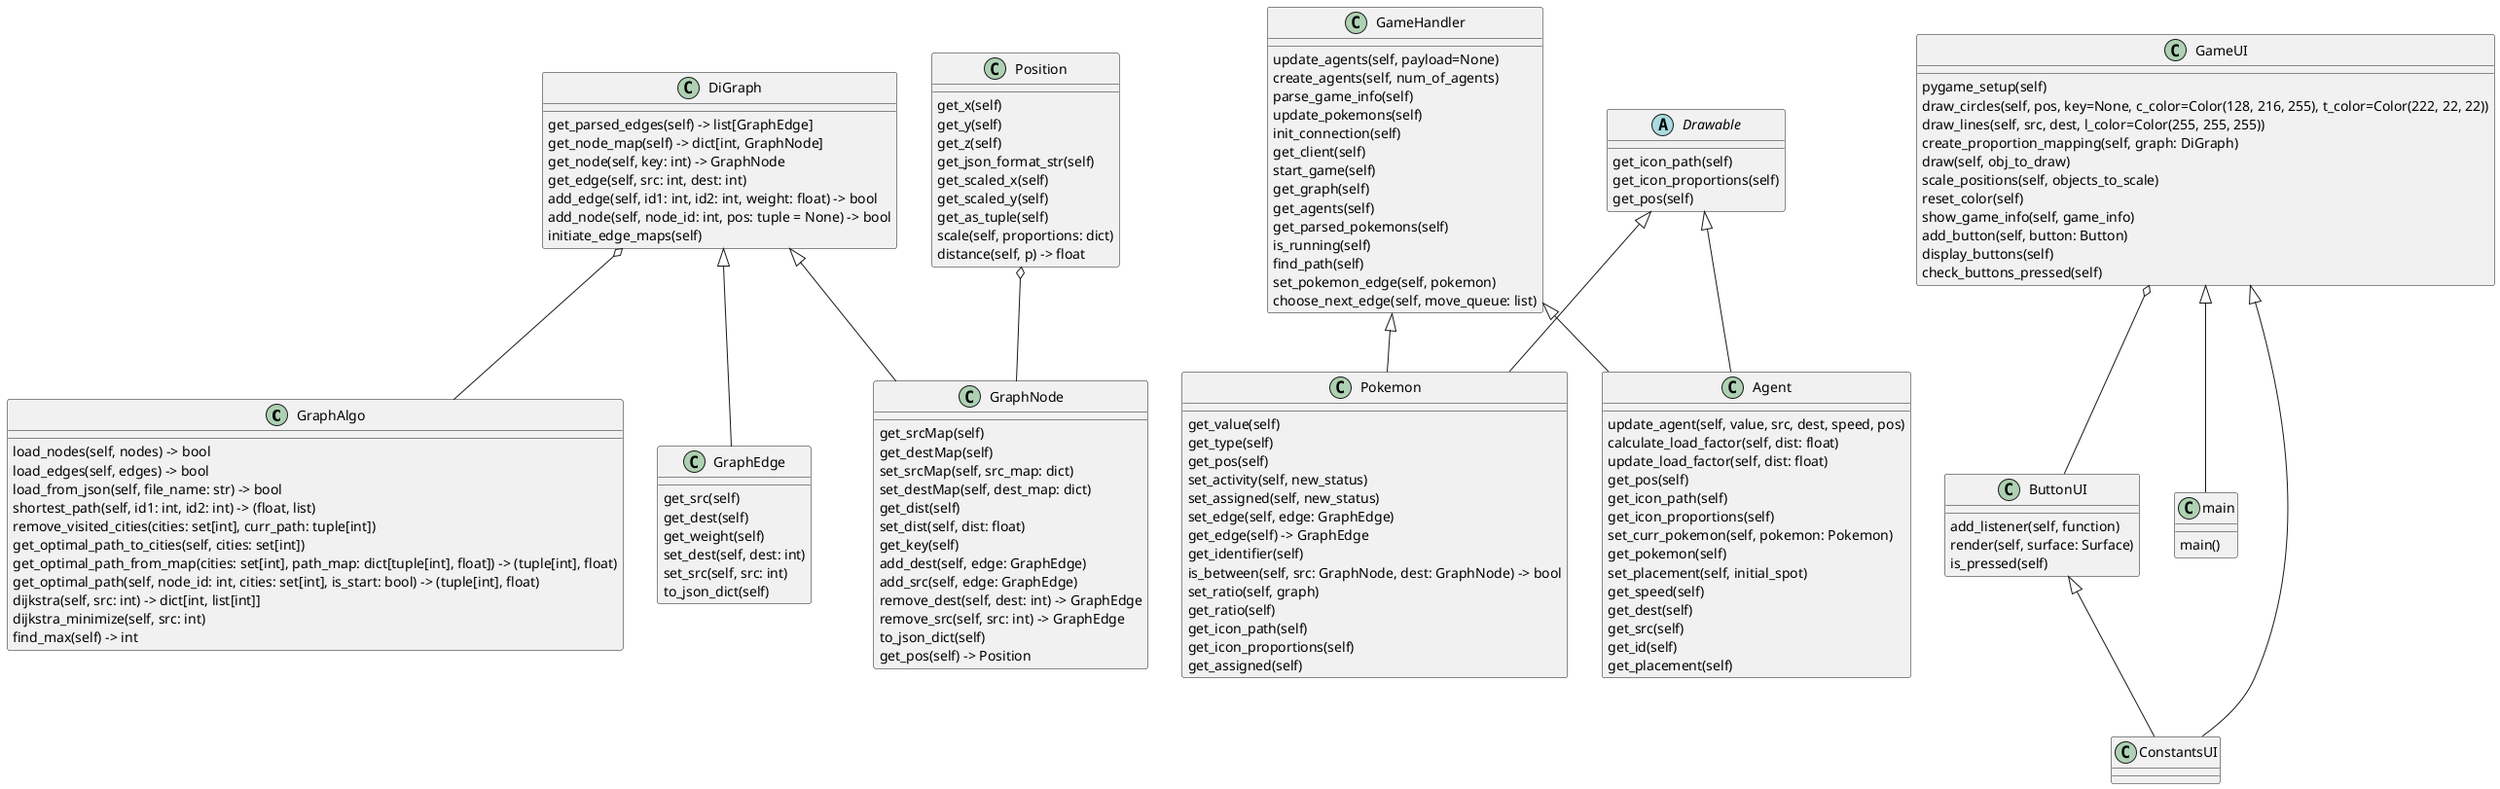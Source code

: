 @startuml
'https://plantuml.com/class-diagram

class GraphAlgo {
 load_nodes(self, nodes) -> bool
 load_edges(self, edges) -> bool
 load_from_json(self, file_name: str) -> bool
 shortest_path(self, id1: int, id2: int) -> (float, list)
 remove_visited_cities(cities: set[int], curr_path: tuple[int])
 get_optimal_path_to_cities(self, cities: set[int])
 get_optimal_path_from_map(cities: set[int], path_map: dict[tuple[int], float]) -> (tuple[int], float)
 get_optimal_path(self, node_id: int, cities: set[int], is_start: bool) -> (tuple[int], float)
 dijkstra(self, src: int) -> dict[int, list[int]]
 dijkstra_minimize(self, src: int)
 find_max(self) -> int
}

class DiGraph  {
  get_parsed_edges(self) -> list[GraphEdge]
  get_node_map(self) -> dict[int, GraphNode]
  get_node(self, key: int) -> GraphNode
  get_edge(self, src: int, dest: int)
  add_edge(self, id1: int, id2: int, weight: float) -> bool
  add_node(self, node_id: int, pos: tuple = None) -> bool
  initiate_edge_maps(self)
}

class GraphEdge {
  get_src(self)
  get_dest(self)
  get_weight(self)
  set_dest(self, dest: int)
  set_src(self, src: int)
  to_json_dict(self)
}

class GraphNode {
  get_srcMap(self)
  get_destMap(self)
  set_srcMap(self, src_map: dict)
  set_destMap(self, dest_map: dict)
  get_dist(self)
  set_dist(self, dist: float)
  get_key(self)
  add_dest(self, edge: GraphEdge)
  add_src(self, edge: GraphEdge)
  remove_dest(self, dest: int) -> GraphEdge
  remove_src(self, src: int) -> GraphEdge
  to_json_dict(self)
  get_pos(self) -> Position

}

class GameHandler {
  update_agents(self, payload=None)
  create_agents(self, num_of_agents)
  parse_game_info(self)
  update_pokemons(self)
  init_connection(self)
  get_client(self)
  start_game(self)
  get_graph(self)
  get_agents(self)
  get_parsed_pokemons(self)
  is_running(self)
  find_path(self)
  set_pokemon_edge(self, pokemon)
  choose_next_edge(self, move_queue: list)
}

class GameUI {
  pygame_setup(self)
  draw_circles(self, pos, key=None, c_color=Color(128, 216, 255), t_color=Color(222, 22, 22))
  draw_lines(self, src, dest, l_color=Color(255, 255, 255))
  create_proportion_mapping(self, graph: DiGraph)
  draw(self, obj_to_draw)
  scale_positions(self, objects_to_scale)
  reset_color(self)
  show_game_info(self, game_info)
  add_button(self, button: Button)
  display_buttons(self)
  check_buttons_pressed(self)
}

class ButtonUI {
  add_listener(self, function)
  render(self, surface: Surface)
  is_pressed(self)
}

class main {
  main()
}
class Position {
  get_x(self)
  get_y(self)
  get_z(self)
  get_json_format_str(self)
  get_scaled_x(self)
  get_scaled_y(self)
  get_as_tuple(self)
  scale(self, proportions: dict)
  distance(self, p) -> float
}

class Pokemon {
  get_value(self)
  get_type(self)
  get_pos(self)
  set_activity(self, new_status)
  set_assigned(self, new_status)
  set_edge(self, edge: GraphEdge)
  get_edge(self) -> GraphEdge
  get_identifier(self)
  is_between(self, src: GraphNode, dest: GraphNode) -> bool
  set_ratio(self, graph)
  get_ratio(self)
  get_icon_path(self)
  get_icon_proportions(self)
  get_assigned(self)
}

class Agent {
  update_agent(self, value, src, dest, speed, pos)
  calculate_load_factor(self, dist: float)
  update_load_factor(self, dist: float)
  get_pos(self)
  get_icon_path(self)
  get_icon_proportions(self)
  set_curr_pokemon(self, pokemon: Pokemon)
  get_pokemon(self)
  set_placement(self, initial_spot)
  get_speed(self)
  get_dest(self)
  get_src(self)
  get_id(self)
  get_placement(self)
}

abstract class Drawable {
  get_icon_path(self)
  get_icon_proportions(self)
  get_pos(self)
}

Position o-- GraphNode
DiGraph o-- GraphAlgo
DiGraph <|-- GraphEdge
DiGraph <|-- GraphNode
GameUI o-- ButtonUI
GameHandler <|-- Pokemon
GameHandler <|-- Agent
GameUI <|-- main
GameUI <|-- ConstantsUI
ButtonUI <|-- ConstantsUI
Drawable <|-- Pokemon
Drawable <|-- Agent
@enduml